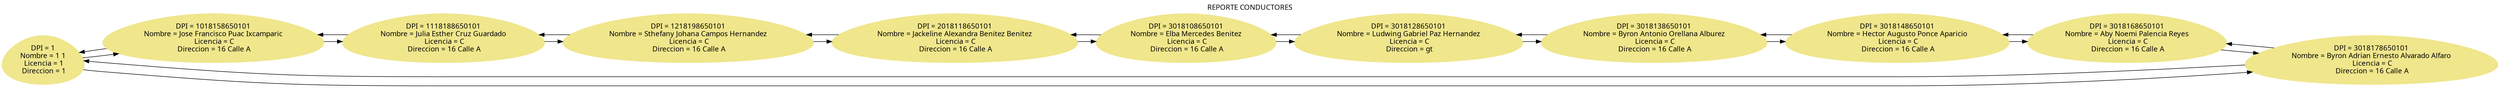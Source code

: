 digraph G {

 rankdir=LR; 
 node[shape = egg, style=filled, color = khaki, fontname = "Century Gothic"]; graph [fontname = "Century Gothic"];
labelloc = "t;"label = "REPORTE CONDUCTORES";
x1[dir=both label = "DPI = 1\nNombre = 1 1\n Licencia = 1\n Direccion = 1"]x1-> x1018158650101
x1-> x3018178650101
x1018158650101[dir=both label = "DPI = 1018158650101\nNombre = Jose Francisco Puac Ixcamparic\n Licencia = C\n Direccion = 16 Calle A"]x1018158650101-> x1118188650101
x1018158650101-> x1
x1118188650101[dir=both label = "DPI = 1118188650101\nNombre = Julia Esther Cruz Guardado\n Licencia = C\n Direccion = 16 Calle A"]x1118188650101-> x1218198650101
x1118188650101-> x1018158650101
x1218198650101[dir=both label = "DPI = 1218198650101\nNombre = Sthefany Johana Campos Hernandez\n Licencia = C\n Direccion = 16 Calle A"]x1218198650101-> x2018118650101
x1218198650101-> x1118188650101
x2018118650101[dir=both label = "DPI = 2018118650101\nNombre = Jackeline Alexandra Benitez Benitez\n Licencia = C\n Direccion = 16 Calle A"]x2018118650101-> x3018108650101
x2018118650101-> x1218198650101
x3018108650101[dir=both label = "DPI = 3018108650101\nNombre = Elba Mercedes Benitez\n Licencia = C\n Direccion = 16 Calle A"]x3018108650101-> x3018128650101
x3018108650101-> x2018118650101
x3018128650101[dir=both label = "DPI = 3018128650101\nNombre = Ludwing Gabriel Paz Hernandez\n Licencia = C\n Direccion = gt"]x3018128650101-> x3018138650101
x3018128650101-> x3018108650101
x3018138650101[dir=both label = "DPI = 3018138650101\nNombre = Byron Antonio Orellana Alburez\n Licencia = C\n Direccion = 16 Calle A"]x3018138650101-> x3018148650101
x3018138650101-> x3018128650101
x3018148650101[dir=both label = "DPI = 3018148650101\nNombre = Hector Augusto Ponce Aparicio\n Licencia = C\n Direccion = 16 Calle A"]x3018148650101-> x3018168650101
x3018148650101-> x3018138650101
x3018168650101[dir=both label = "DPI = 3018168650101\nNombre = Aby Noemi Palencia Reyes\n Licencia = C\n Direccion = 16 Calle A"]x3018168650101-> x3018178650101
x3018168650101-> x3018148650101
x3018178650101[dir=both label = "DPI = 3018178650101\nNombre = Byron Adrian Ernesto Alvarado Alfaro\n Licencia = C\n Direccion = 16 Calle A"]x3018178650101-> x1
x3018178650101-> x3018168650101

}